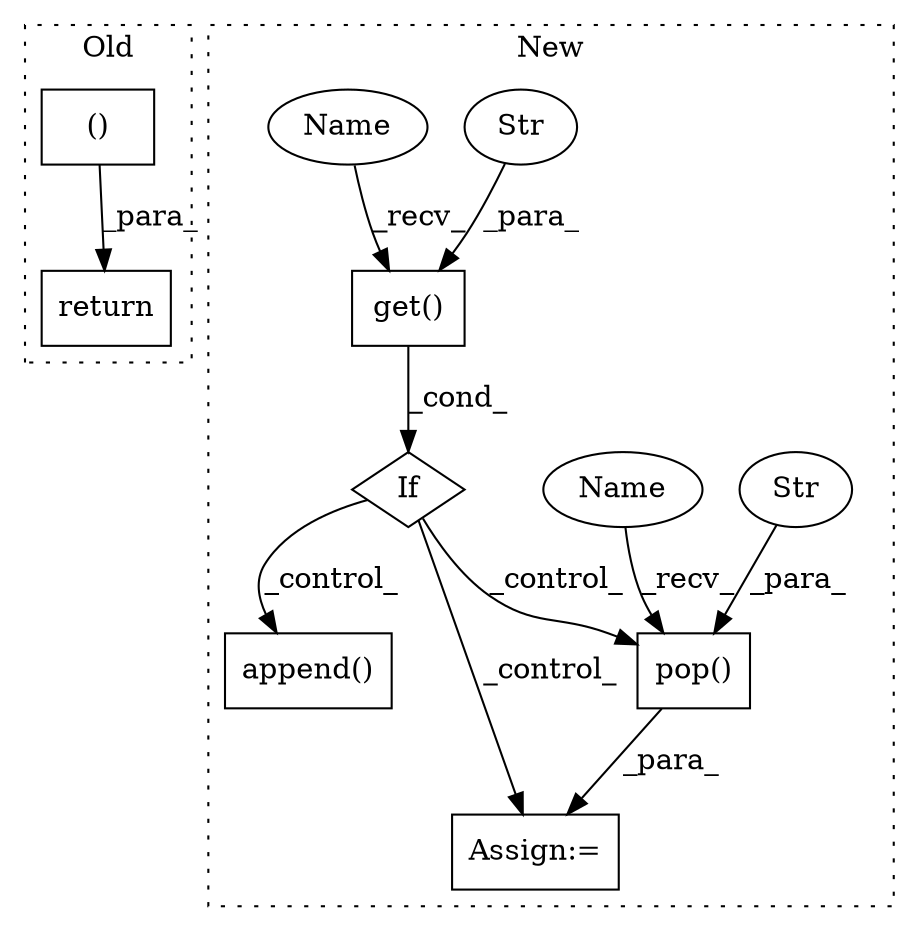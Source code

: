digraph G {
subgraph cluster0 {
1 [label="()" a="54" s="6233" l="27" shape="box"];
6 [label="return" a="93" s="6222" l="7" shape="box"];
label = "Old";
style="dotted";
}
subgraph cluster1 {
2 [label="pop()" a="75" s="5647,5670" l="11,1" shape="box"];
3 [label="Str" a="66" s="5658" l="12" shape="ellipse"];
4 [label="Assign:=" a="68" s="5644" l="3" shape="box"];
5 [label="If" a="96" s="5592" l="3" shape="diamond"];
7 [label="get()" a="75" s="5595,5618" l="11,1" shape="box"];
8 [label="Str" a="66" s="5606" l="12" shape="ellipse"];
9 [label="append()" a="75" s="6175,6240" l="18,1" shape="box"];
10 [label="Name" a="87" s="5647" l="6" shape="ellipse"];
11 [label="Name" a="87" s="5595" l="6" shape="ellipse"];
label = "New";
style="dotted";
}
1 -> 6 [label="_para_"];
2 -> 4 [label="_para_"];
3 -> 2 [label="_para_"];
5 -> 4 [label="_control_"];
5 -> 2 [label="_control_"];
5 -> 9 [label="_control_"];
7 -> 5 [label="_cond_"];
8 -> 7 [label="_para_"];
10 -> 2 [label="_recv_"];
11 -> 7 [label="_recv_"];
}
